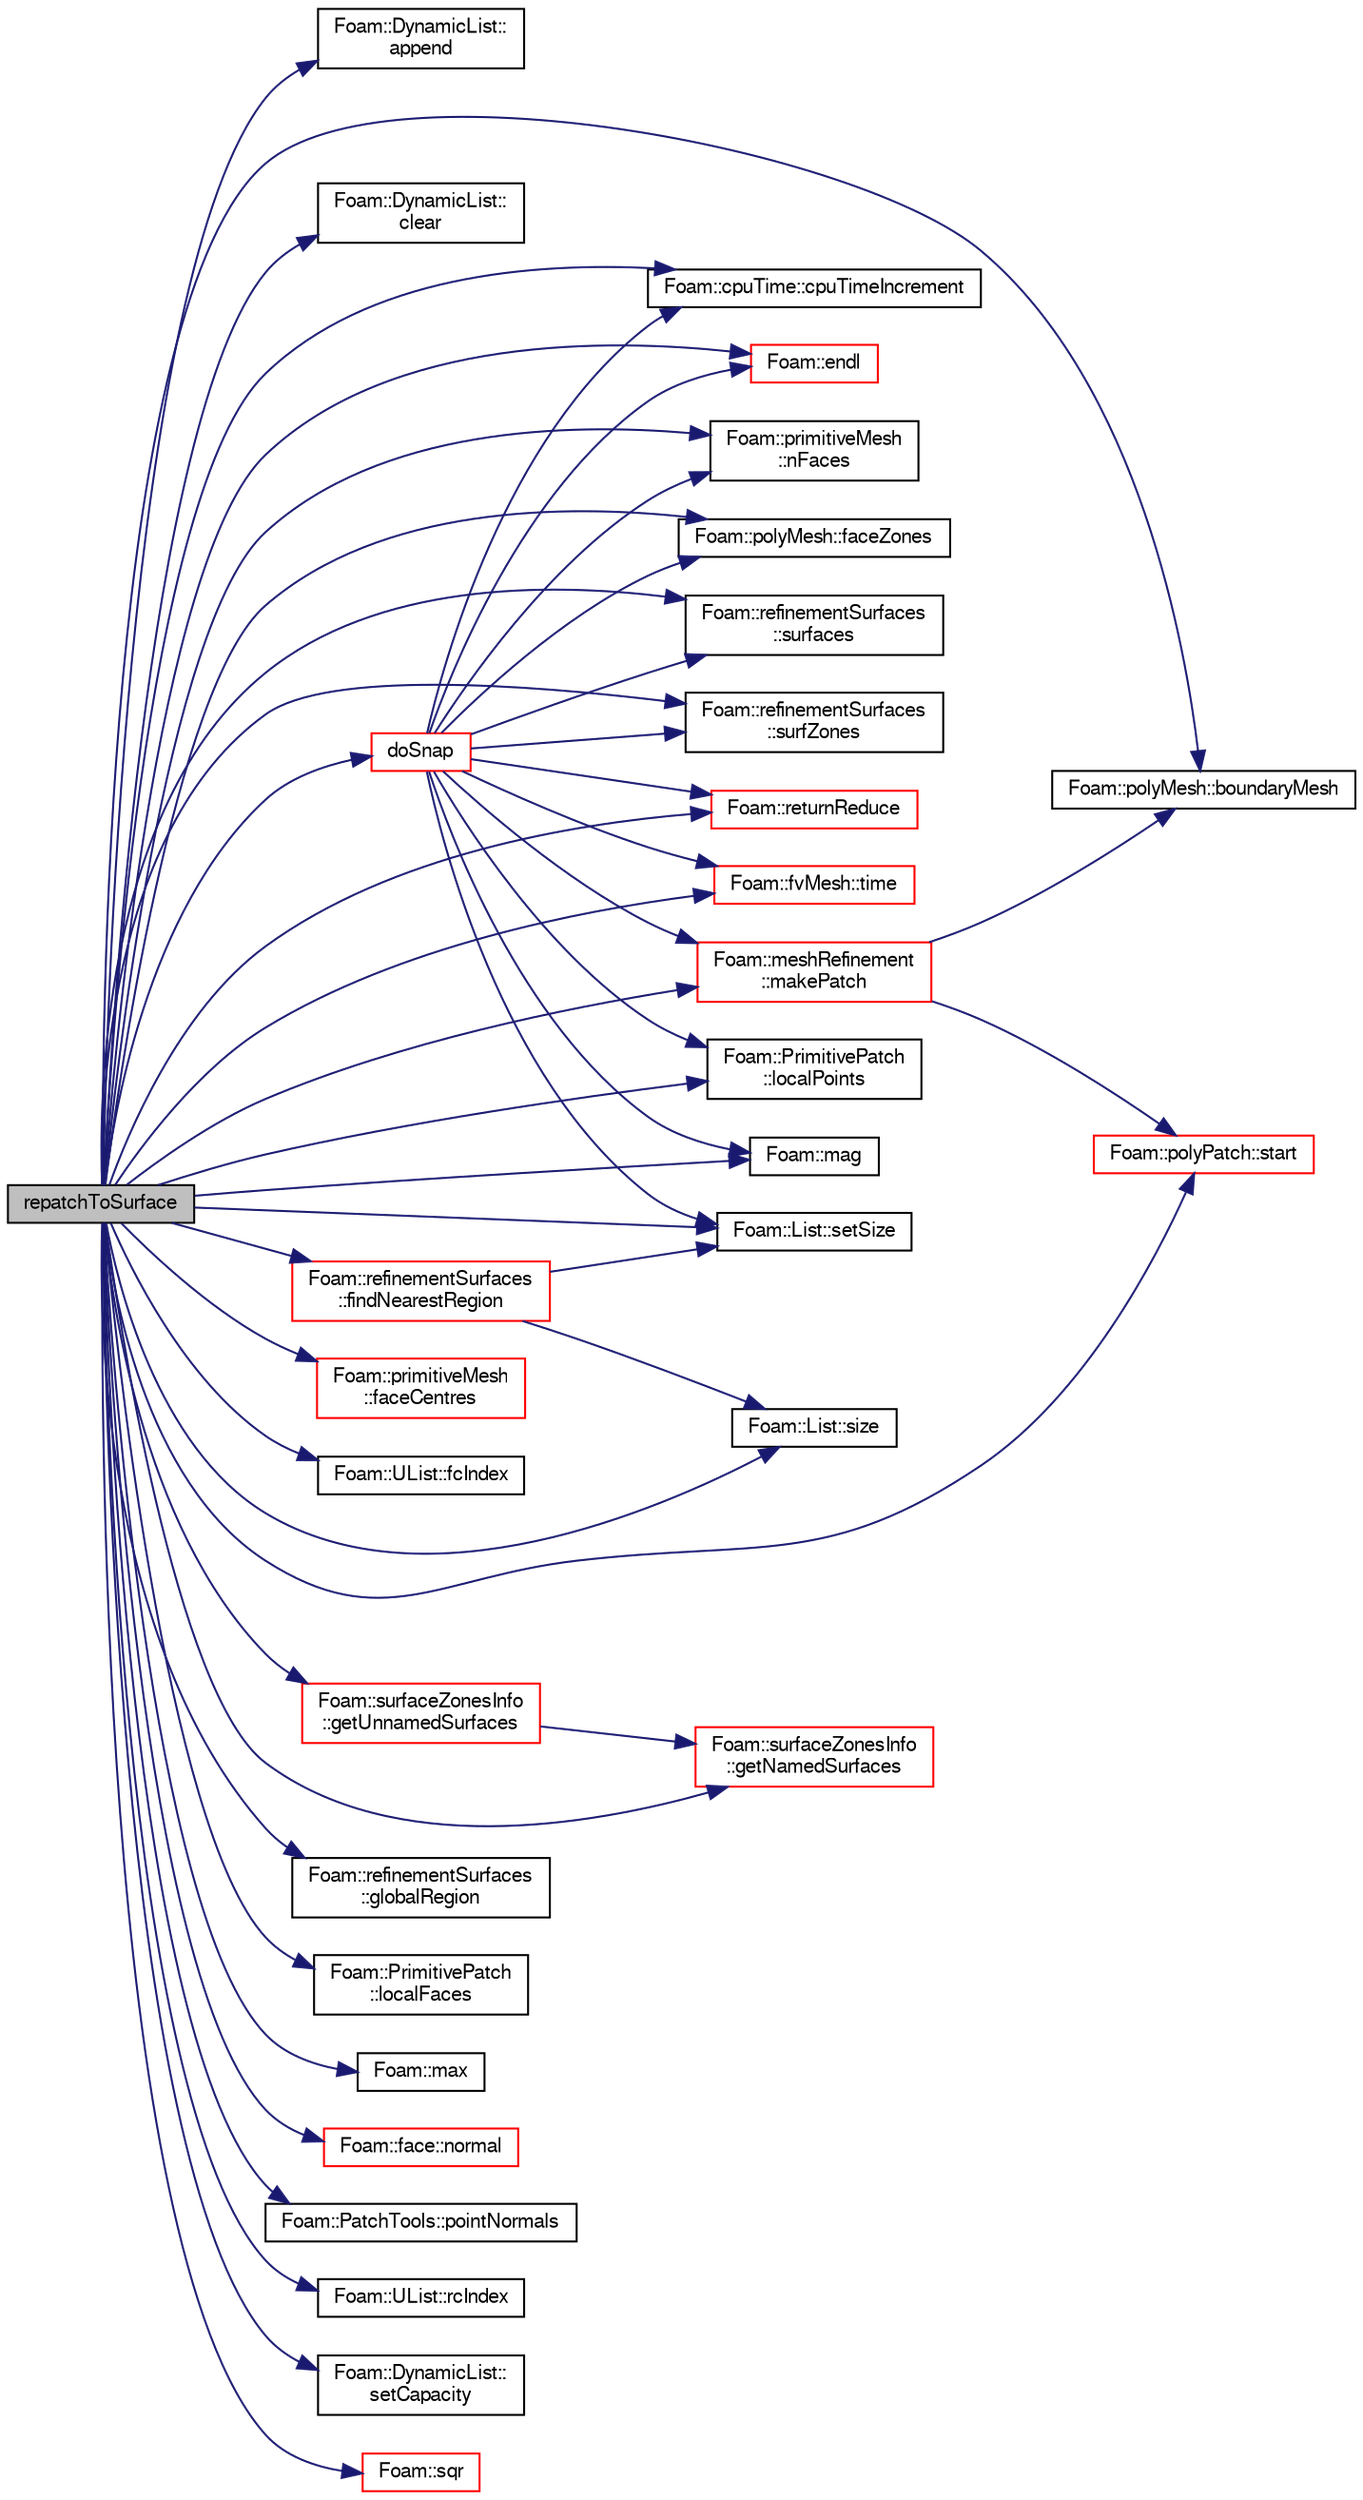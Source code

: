 digraph "repatchToSurface"
{
  bgcolor="transparent";
  edge [fontname="FreeSans",fontsize="10",labelfontname="FreeSans",labelfontsize="10"];
  node [fontname="FreeSans",fontsize="10",shape=record];
  rankdir="LR";
  Node5066 [label="repatchToSurface",height=0.2,width=0.4,color="black", fillcolor="grey75", style="filled", fontcolor="black"];
  Node5066 -> Node5067 [color="midnightblue",fontsize="10",style="solid",fontname="FreeSans"];
  Node5067 [label="Foam::DynamicList::\lappend",height=0.2,width=0.4,color="black",URL="$a25890.html#a7b67b42af715604376ad63a681dee6d8",tooltip="Append an element at the end of the list. "];
  Node5066 -> Node5068 [color="midnightblue",fontsize="10",style="solid",fontname="FreeSans"];
  Node5068 [label="Foam::polyMesh::boundaryMesh",height=0.2,width=0.4,color="black",URL="$a27410.html#a9f2b68c134340291eda6197f47f25484",tooltip="Return boundary mesh. "];
  Node5066 -> Node5069 [color="midnightblue",fontsize="10",style="solid",fontname="FreeSans"];
  Node5069 [label="Foam::DynamicList::\lclear",height=0.2,width=0.4,color="black",URL="$a25890.html#ac8bb3912a3ce86b15842e79d0b421204",tooltip="Clear the addressed list, i.e. set the size to zero. "];
  Node5066 -> Node5070 [color="midnightblue",fontsize="10",style="solid",fontname="FreeSans"];
  Node5070 [label="Foam::cpuTime::cpuTimeIncrement",height=0.2,width=0.4,color="black",URL="$a28510.html#a4175329836735c8e826766a016455fa1",tooltip="Return CPU time (in seconds) since last call to cpuTimeIncrement() "];
  Node5066 -> Node5071 [color="midnightblue",fontsize="10",style="solid",fontname="FreeSans"];
  Node5071 [label="doSnap",height=0.2,width=0.4,color="red",URL="$a24622.html#adf0870a8be4483ecdb73b26b20d027ee"];
  Node5071 -> Node5072 [color="midnightblue",fontsize="10",style="solid",fontname="FreeSans"];
  Node5072 [label="Foam::endl",height=0.2,width=0.4,color="red",URL="$a21124.html#a2db8fe02a0d3909e9351bb4275b23ce4",tooltip="Add newline and flush stream. "];
  Node5071 -> Node5074 [color="midnightblue",fontsize="10",style="solid",fontname="FreeSans"];
  Node5074 [label="Foam::primitiveMesh\l::nFaces",height=0.2,width=0.4,color="black",URL="$a27530.html#abe602c985a3c9ffa67176e969e77ca6f"];
  Node5071 -> Node5077 [color="midnightblue",fontsize="10",style="solid",fontname="FreeSans"];
  Node5077 [label="Foam::polyMesh::faceZones",height=0.2,width=0.4,color="black",URL="$a27410.html#af216614a0f9997169eea2cade46dc9ba",tooltip="Return face zone mesh. "];
  Node5071 -> Node5078 [color="midnightblue",fontsize="10",style="solid",fontname="FreeSans"];
  Node5078 [label="Foam::refinementSurfaces\l::surfaces",height=0.2,width=0.4,color="black",URL="$a24686.html#aecbcb64045a3d1f599507e1dbd376c88"];
  Node5071 -> Node5079 [color="midnightblue",fontsize="10",style="solid",fontname="FreeSans"];
  Node5079 [label="Foam::refinementSurfaces\l::surfZones",height=0.2,width=0.4,color="black",URL="$a24686.html#ab01f5ea8179426ce11414d1e1fee91e5"];
  Node5071 -> Node5125 [color="midnightblue",fontsize="10",style="solid",fontname="FreeSans"];
  Node5125 [label="Foam::returnReduce",height=0.2,width=0.4,color="red",URL="$a21124.html#a8d528a67d2a9c6fe4fb94bc86872624b"];
  Node5071 -> Node5248 [color="midnightblue",fontsize="10",style="solid",fontname="FreeSans"];
  Node5248 [label="Foam::fvMesh::time",height=0.2,width=0.4,color="red",URL="$a22766.html#a0d94096809fe3376b29a2a29ca11bb18",tooltip="Return the top-level database. "];
  Node5071 -> Node5477 [color="midnightblue",fontsize="10",style="solid",fontname="FreeSans"];
  Node5477 [label="Foam::meshRefinement\l::makePatch",height=0.2,width=0.4,color="red",URL="$a24662.html#aca2e02beb44887a5eede2d5061d6eb54",tooltip="Create patch from set of patches. "];
  Node5477 -> Node5068 [color="midnightblue",fontsize="10",style="solid",fontname="FreeSans"];
  Node5477 -> Node5152 [color="midnightblue",fontsize="10",style="solid",fontname="FreeSans"];
  Node5152 [label="Foam::polyPatch::start",height=0.2,width=0.4,color="red",URL="$a27478.html#a6bfd3e3abb11e98bdb4b98671cec1234",tooltip="Return start label of this patch in the polyMesh face list. "];
  Node5071 -> Node5070 [color="midnightblue",fontsize="10",style="solid",fontname="FreeSans"];
  Node5071 -> Node5157 [color="midnightblue",fontsize="10",style="solid",fontname="FreeSans"];
  Node5157 [label="Foam::List::setSize",height=0.2,width=0.4,color="black",URL="$a25694.html#aedb985ffeaf1bdbfeccc2a8730405703",tooltip="Reset size of List. "];
  Node5071 -> Node5192 [color="midnightblue",fontsize="10",style="solid",fontname="FreeSans"];
  Node5192 [label="Foam::PrimitivePatch\l::localPoints",height=0.2,width=0.4,color="black",URL="$a27538.html#aca6c65ee2831bb6795149af7635640a2",tooltip="Return pointField of points in patch. "];
  Node5071 -> Node5203 [color="midnightblue",fontsize="10",style="solid",fontname="FreeSans"];
  Node5203 [label="Foam::mag",height=0.2,width=0.4,color="black",URL="$a21124.html#a929da2a3fdcf3dacbbe0487d3a330dae"];
  Node5066 -> Node5072 [color="midnightblue",fontsize="10",style="solid",fontname="FreeSans"];
  Node5066 -> Node5255 [color="midnightblue",fontsize="10",style="solid",fontname="FreeSans"];
  Node5255 [label="Foam::primitiveMesh\l::faceCentres",height=0.2,width=0.4,color="red",URL="$a27530.html#a3319847c9ee813a5398d011b08de25a4"];
  Node5066 -> Node5077 [color="midnightblue",fontsize="10",style="solid",fontname="FreeSans"];
  Node5066 -> Node5455 [color="midnightblue",fontsize="10",style="solid",fontname="FreeSans"];
  Node5455 [label="Foam::UList::fcIndex",height=0.2,width=0.4,color="black",URL="$a25698.html#a512534dbc231b74b95ff84902c1b2087",tooltip="Return the forward circular index, i.e. the next index. "];
  Node5066 -> Node5497 [color="midnightblue",fontsize="10",style="solid",fontname="FreeSans"];
  Node5497 [label="Foam::refinementSurfaces\l::findNearestRegion",height=0.2,width=0.4,color="red",URL="$a24686.html#a80e23a2f389ab4ce2d741d30fa067985",tooltip="Find nearest point on surfaces. Return surface and region on. "];
  Node5497 -> Node5157 [color="midnightblue",fontsize="10",style="solid",fontname="FreeSans"];
  Node5497 -> Node5129 [color="midnightblue",fontsize="10",style="solid",fontname="FreeSans"];
  Node5129 [label="Foam::List::size",height=0.2,width=0.4,color="black",URL="$a25694.html#a8a5f6fa29bd4b500caf186f60245b384",tooltip="Override size to be inconsistent with allocated storage. "];
  Node5066 -> Node5499 [color="midnightblue",fontsize="10",style="solid",fontname="FreeSans"];
  Node5499 [label="Foam::surfaceZonesInfo\l::getNamedSurfaces",height=0.2,width=0.4,color="red",URL="$a24690.html#a59d8871cd9c916017046af1f0a57c60f",tooltip="Get indices of named surfaces (surfaces with faceZoneName) "];
  Node5066 -> Node5516 [color="midnightblue",fontsize="10",style="solid",fontname="FreeSans"];
  Node5516 [label="Foam::surfaceZonesInfo\l::getUnnamedSurfaces",height=0.2,width=0.4,color="red",URL="$a24690.html#a1f8c08324d9ad320e759f30f23b2d151",tooltip="Get indices of unnamed surfaces (surfaces without faceZoneName) "];
  Node5516 -> Node5499 [color="midnightblue",fontsize="10",style="solid",fontname="FreeSans"];
  Node5066 -> Node5518 [color="midnightblue",fontsize="10",style="solid",fontname="FreeSans"];
  Node5518 [label="Foam::refinementSurfaces\l::globalRegion",height=0.2,width=0.4,color="black",URL="$a24686.html#a69bb2125423b0015d3b44d9f5ae678eb",tooltip="From surface and region on surface to global region. "];
  Node5066 -> Node5519 [color="midnightblue",fontsize="10",style="solid",fontname="FreeSans"];
  Node5519 [label="Foam::PrimitivePatch\l::localFaces",height=0.2,width=0.4,color="black",URL="$a27538.html#aa4bd29e9c9de3d53e26aa2bf2e803c60",tooltip="Return patch faces addressing into local point list. "];
  Node5066 -> Node5192 [color="midnightblue",fontsize="10",style="solid",fontname="FreeSans"];
  Node5066 -> Node5203 [color="midnightblue",fontsize="10",style="solid",fontname="FreeSans"];
  Node5066 -> Node5477 [color="midnightblue",fontsize="10",style="solid",fontname="FreeSans"];
  Node5066 -> Node5361 [color="midnightblue",fontsize="10",style="solid",fontname="FreeSans"];
  Node5361 [label="Foam::max",height=0.2,width=0.4,color="black",URL="$a21124.html#ac993e906cf2774ae77e666bc24e81733"];
  Node5066 -> Node5074 [color="midnightblue",fontsize="10",style="solid",fontname="FreeSans"];
  Node5066 -> Node5520 [color="midnightblue",fontsize="10",style="solid",fontname="FreeSans"];
  Node5520 [label="Foam::face::normal",height=0.2,width=0.4,color="red",URL="$a27218.html#a9c276d6ebebcebe172195c3106e409ad",tooltip="Vector normal; magnitude is equal to area of face. "];
  Node5066 -> Node5523 [color="midnightblue",fontsize="10",style="solid",fontname="FreeSans"];
  Node5523 [label="Foam::PatchTools::pointNormals",height=0.2,width=0.4,color="black",URL="$a27526.html#a58be29b3b41b95dc044d8d273cf990a2",tooltip="Return parallel consistent point normals for patches using mesh points. "];
  Node5066 -> Node5524 [color="midnightblue",fontsize="10",style="solid",fontname="FreeSans"];
  Node5524 [label="Foam::UList::rcIndex",height=0.2,width=0.4,color="black",URL="$a25698.html#a286b66c68007df4532de24354ec487cb",tooltip="Return the reverse circular index, i.e. the previous index. "];
  Node5066 -> Node5125 [color="midnightblue",fontsize="10",style="solid",fontname="FreeSans"];
  Node5066 -> Node5525 [color="midnightblue",fontsize="10",style="solid",fontname="FreeSans"];
  Node5525 [label="Foam::DynamicList::\lsetCapacity",height=0.2,width=0.4,color="black",URL="$a25890.html#a3769bf93f15609625d62b693c566bcd1",tooltip="Alter the size of the underlying storage. "];
  Node5066 -> Node5157 [color="midnightblue",fontsize="10",style="solid",fontname="FreeSans"];
  Node5066 -> Node5129 [color="midnightblue",fontsize="10",style="solid",fontname="FreeSans"];
  Node5066 -> Node5526 [color="midnightblue",fontsize="10",style="solid",fontname="FreeSans"];
  Node5526 [label="Foam::sqr",height=0.2,width=0.4,color="red",URL="$a21124.html#a277dc11c581d53826ab5090b08f3b17b"];
  Node5066 -> Node5152 [color="midnightblue",fontsize="10",style="solid",fontname="FreeSans"];
  Node5066 -> Node5078 [color="midnightblue",fontsize="10",style="solid",fontname="FreeSans"];
  Node5066 -> Node5079 [color="midnightblue",fontsize="10",style="solid",fontname="FreeSans"];
  Node5066 -> Node5248 [color="midnightblue",fontsize="10",style="solid",fontname="FreeSans"];
}
